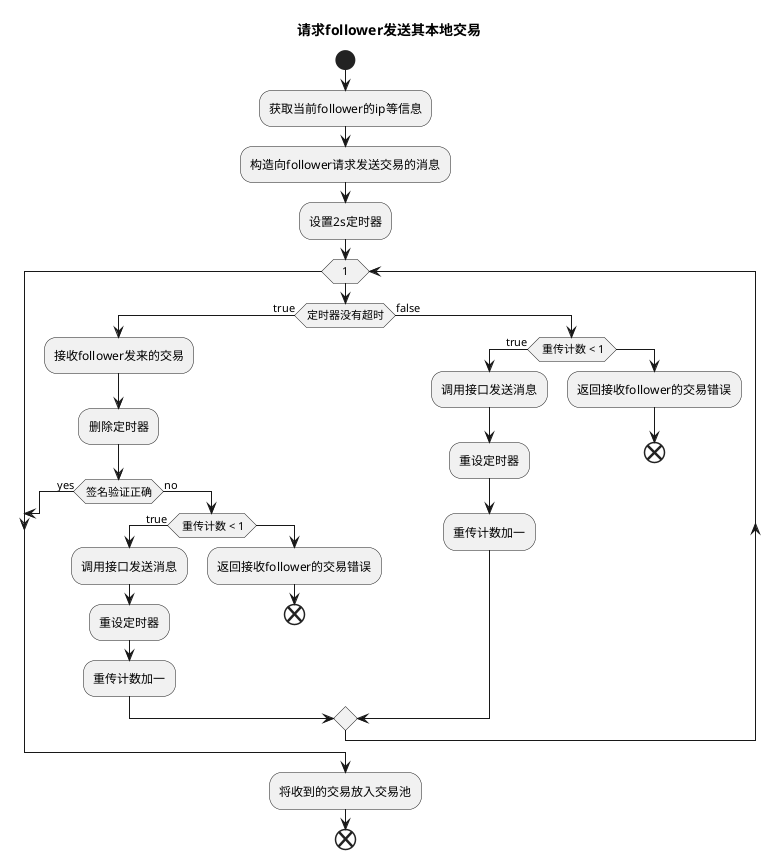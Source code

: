 @startuml
title 请求follower发送其本地交易
start
:获取当前follower的ip等信息;
:构造向follower请求发送交易的消息;
:设置2s定时器;
while (1)
if (定时器没有超时) then (true)
    :接收follower发来的交易;
    :删除定时器;
    if(签名验证正确)then (yes)
        break
    else(no)
        if( 重传计数 < 1) then (true)
            :调用接口发送消息;
            :重设定时器;
            :重传计数加一;
        else
            :返回接收follower的交易错误;
            end
        endif
    endif
else (false)
    if( 重传计数 < 1) then (true)
        :调用接口发送消息;
        :重设定时器;
        :重传计数加一;
    else
        :返回接收follower的交易错误;
        end
    endif
endif
endwhile
:将收到的交易放入交易池;
end

@enduml